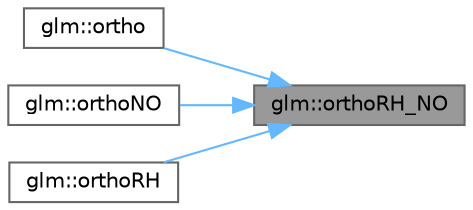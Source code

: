 digraph "glm::orthoRH_NO"
{
 // LATEX_PDF_SIZE
  bgcolor="transparent";
  edge [fontname=Helvetica,fontsize=10,labelfontname=Helvetica,labelfontsize=10];
  node [fontname=Helvetica,fontsize=10,shape=box,height=0.2,width=0.4];
  rankdir="RL";
  Node1 [id="Node000001",label="glm::orthoRH_NO",height=0.2,width=0.4,color="gray40", fillcolor="grey60", style="filled", fontcolor="black",tooltip=" "];
  Node1 -> Node2 [id="edge4_Node000001_Node000002",dir="back",color="steelblue1",style="solid",tooltip=" "];
  Node2 [id="Node000002",label="glm::ortho",height=0.2,width=0.4,color="grey40", fillcolor="white", style="filled",URL="$group__ext__matrix__clip__space.html#ga9f2fb5616010518c43894fe934f6f914",tooltip=" "];
  Node1 -> Node3 [id="edge5_Node000001_Node000003",dir="back",color="steelblue1",style="solid",tooltip=" "];
  Node3 [id="Node000003",label="glm::orthoNO",height=0.2,width=0.4,color="grey40", fillcolor="white", style="filled",URL="$group__ext__matrix__clip__space.html#gaaf196eb7ed62a815932e4f55a76fdbbb",tooltip=" "];
  Node1 -> Node4 [id="edge6_Node000001_Node000004",dir="back",color="steelblue1",style="solid",tooltip=" "];
  Node4 [id="Node000004",label="glm::orthoRH",height=0.2,width=0.4,color="grey40", fillcolor="white", style="filled",URL="$group__ext__matrix__clip__space.html#gafb9a54c12086283da25e5e4b48b755a9",tooltip=" "];
}
